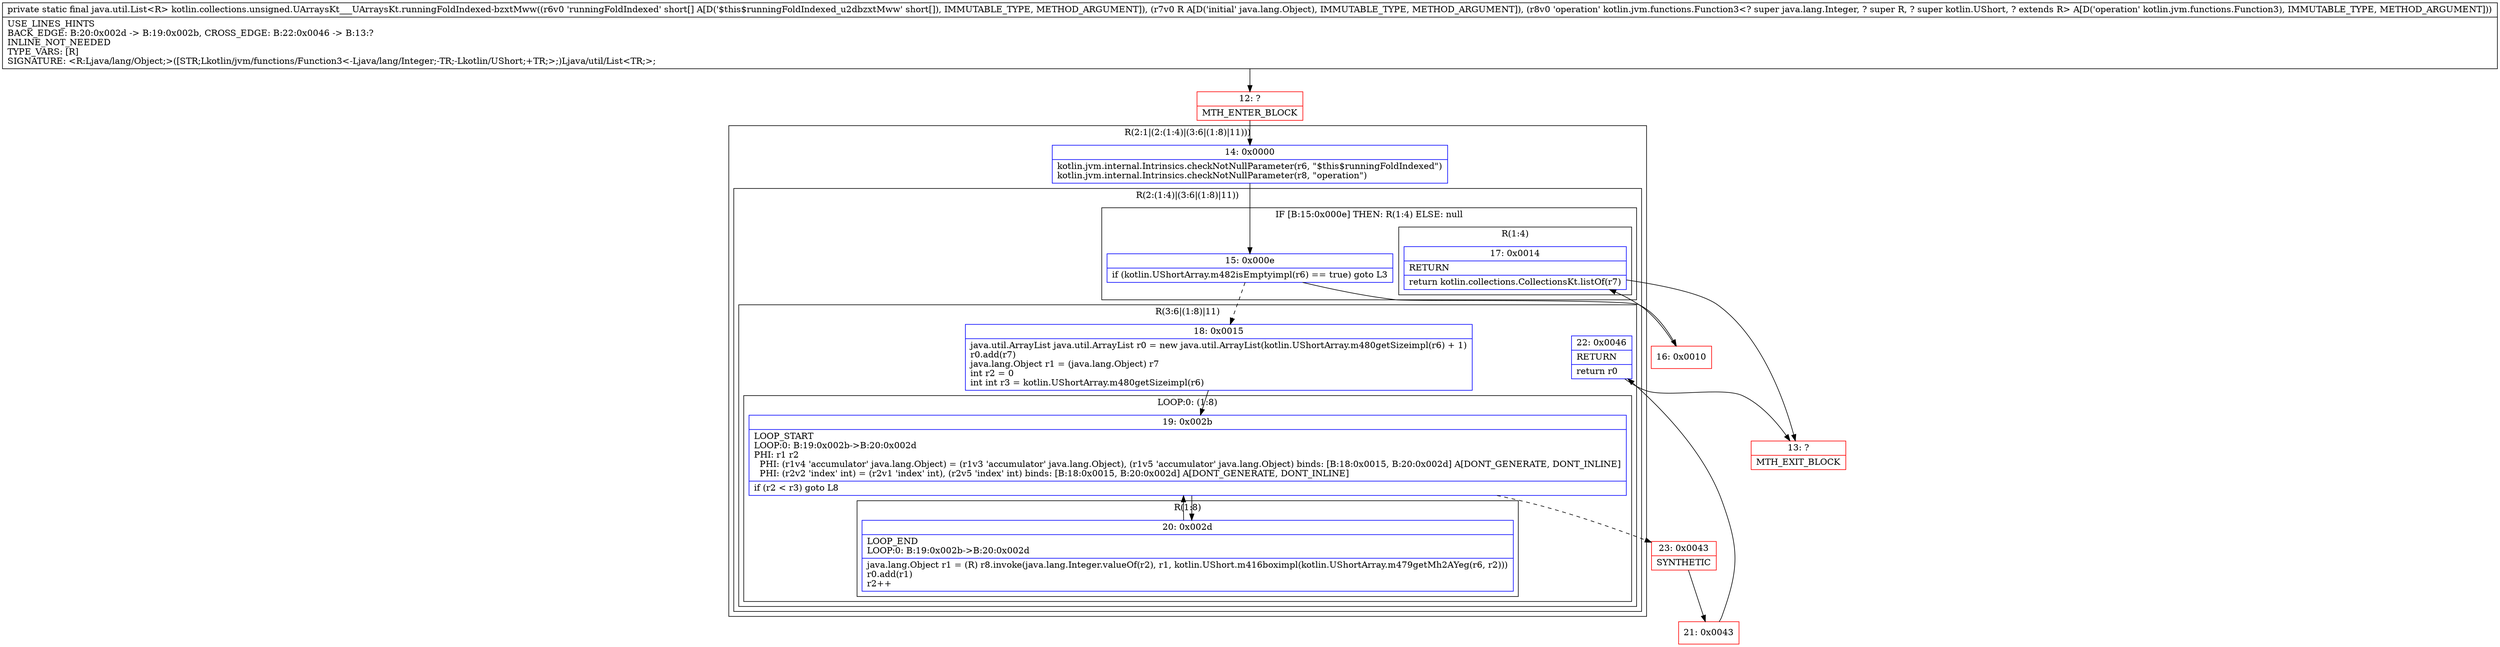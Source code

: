 digraph "CFG forkotlin.collections.unsigned.UArraysKt___UArraysKt.runningFoldIndexed\-bzxtMww([SLjava\/lang\/Object;Lkotlin\/jvm\/functions\/Function3;)Ljava\/util\/List;" {
subgraph cluster_Region_1360644218 {
label = "R(2:1|(2:(1:4)|(3:6|(1:8)|11)))";
node [shape=record,color=blue];
Node_14 [shape=record,label="{14\:\ 0x0000|kotlin.jvm.internal.Intrinsics.checkNotNullParameter(r6, \"$this$runningFoldIndexed\")\lkotlin.jvm.internal.Intrinsics.checkNotNullParameter(r8, \"operation\")\l}"];
subgraph cluster_Region_751603519 {
label = "R(2:(1:4)|(3:6|(1:8)|11))";
node [shape=record,color=blue];
subgraph cluster_IfRegion_1284714129 {
label = "IF [B:15:0x000e] THEN: R(1:4) ELSE: null";
node [shape=record,color=blue];
Node_15 [shape=record,label="{15\:\ 0x000e|if (kotlin.UShortArray.m482isEmptyimpl(r6) == true) goto L3\l}"];
subgraph cluster_Region_232697517 {
label = "R(1:4)";
node [shape=record,color=blue];
Node_17 [shape=record,label="{17\:\ 0x0014|RETURN\l|return kotlin.collections.CollectionsKt.listOf(r7)\l}"];
}
}
subgraph cluster_Region_603799537 {
label = "R(3:6|(1:8)|11)";
node [shape=record,color=blue];
Node_18 [shape=record,label="{18\:\ 0x0015|java.util.ArrayList java.util.ArrayList r0 = new java.util.ArrayList(kotlin.UShortArray.m480getSizeimpl(r6) + 1)\lr0.add(r7)\ljava.lang.Object r1 = (java.lang.Object) r7\lint r2 = 0\lint int r3 = kotlin.UShortArray.m480getSizeimpl(r6)\l}"];
subgraph cluster_LoopRegion_1632708678 {
label = "LOOP:0: (1:8)";
node [shape=record,color=blue];
Node_19 [shape=record,label="{19\:\ 0x002b|LOOP_START\lLOOP:0: B:19:0x002b\-\>B:20:0x002d\lPHI: r1 r2 \l  PHI: (r1v4 'accumulator' java.lang.Object) = (r1v3 'accumulator' java.lang.Object), (r1v5 'accumulator' java.lang.Object) binds: [B:18:0x0015, B:20:0x002d] A[DONT_GENERATE, DONT_INLINE]\l  PHI: (r2v2 'index' int) = (r2v1 'index' int), (r2v5 'index' int) binds: [B:18:0x0015, B:20:0x002d] A[DONT_GENERATE, DONT_INLINE]\l|if (r2 \< r3) goto L8\l}"];
subgraph cluster_Region_1749626668 {
label = "R(1:8)";
node [shape=record,color=blue];
Node_20 [shape=record,label="{20\:\ 0x002d|LOOP_END\lLOOP:0: B:19:0x002b\-\>B:20:0x002d\l|java.lang.Object r1 = (R) r8.invoke(java.lang.Integer.valueOf(r2), r1, kotlin.UShort.m416boximpl(kotlin.UShortArray.m479getMh2AYeg(r6, r2)))\lr0.add(r1)\lr2++\l}"];
}
}
Node_22 [shape=record,label="{22\:\ 0x0046|RETURN\l|return r0\l}"];
}
}
}
Node_12 [shape=record,color=red,label="{12\:\ ?|MTH_ENTER_BLOCK\l}"];
Node_16 [shape=record,color=red,label="{16\:\ 0x0010}"];
Node_13 [shape=record,color=red,label="{13\:\ ?|MTH_EXIT_BLOCK\l}"];
Node_23 [shape=record,color=red,label="{23\:\ 0x0043|SYNTHETIC\l}"];
Node_21 [shape=record,color=red,label="{21\:\ 0x0043}"];
MethodNode[shape=record,label="{private static final java.util.List\<R\> kotlin.collections.unsigned.UArraysKt___UArraysKt.runningFoldIndexed\-bzxtMww((r6v0 'runningFoldIndexed' short[] A[D('$this$runningFoldIndexed_u2dbzxtMww' short[]), IMMUTABLE_TYPE, METHOD_ARGUMENT]), (r7v0 R A[D('initial' java.lang.Object), IMMUTABLE_TYPE, METHOD_ARGUMENT]), (r8v0 'operation' kotlin.jvm.functions.Function3\<? super java.lang.Integer, ? super R, ? super kotlin.UShort, ? extends R\> A[D('operation' kotlin.jvm.functions.Function3), IMMUTABLE_TYPE, METHOD_ARGUMENT]))  | USE_LINES_HINTS\lBACK_EDGE: B:20:0x002d \-\> B:19:0x002b, CROSS_EDGE: B:22:0x0046 \-\> B:13:?\lINLINE_NOT_NEEDED\lTYPE_VARS: [R]\lSIGNATURE: \<R:Ljava\/lang\/Object;\>([STR;Lkotlin\/jvm\/functions\/Function3\<\-Ljava\/lang\/Integer;\-TR;\-Lkotlin\/UShort;+TR;\>;)Ljava\/util\/List\<TR;\>;\l}"];
MethodNode -> Node_12;Node_14 -> Node_15;
Node_15 -> Node_16;
Node_15 -> Node_18[style=dashed];
Node_17 -> Node_13;
Node_18 -> Node_19;
Node_19 -> Node_20;
Node_19 -> Node_23[style=dashed];
Node_20 -> Node_19;
Node_22 -> Node_13;
Node_12 -> Node_14;
Node_16 -> Node_17;
Node_23 -> Node_21;
Node_21 -> Node_22;
}

